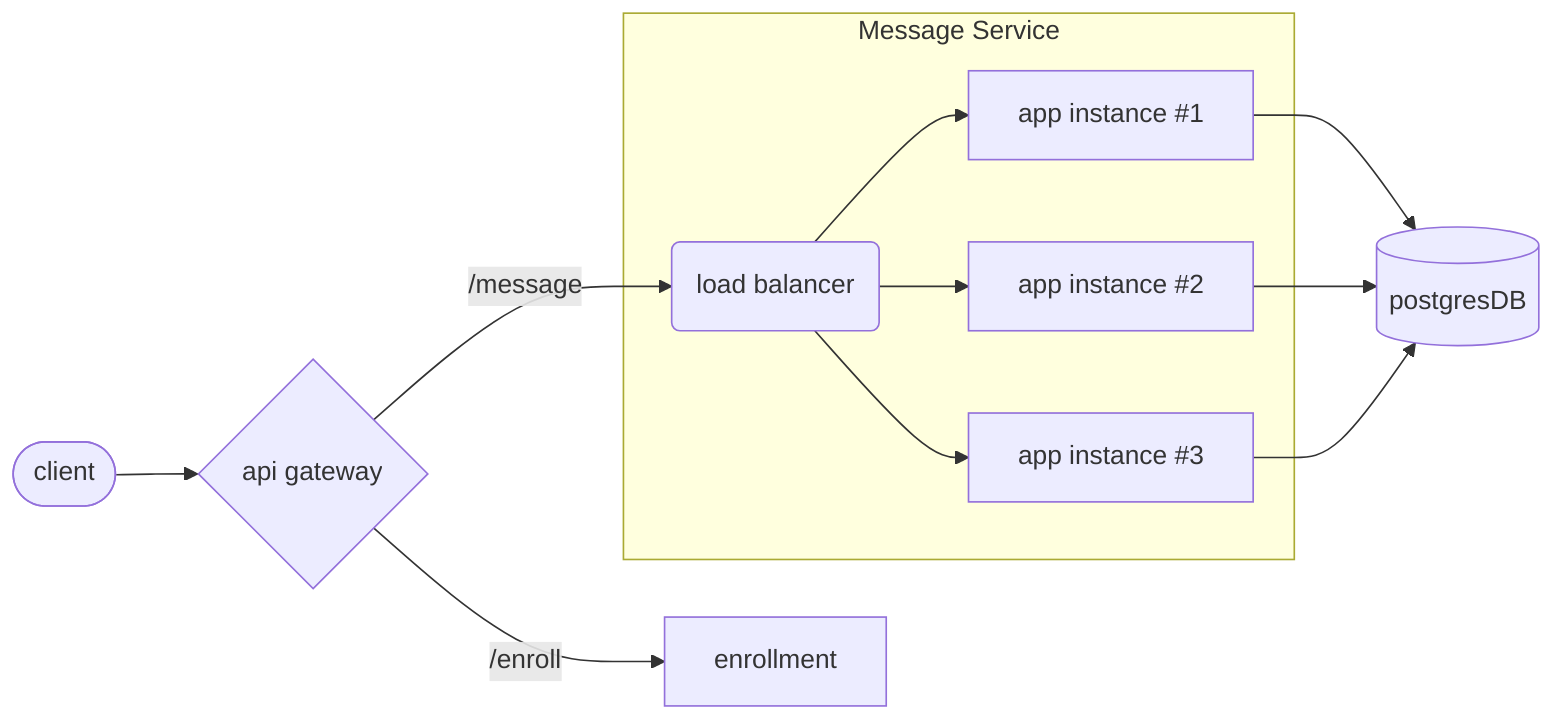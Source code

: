 flowchart LR;
    id1([client])-->id8{api gateway};
    id8--/message-->id2(load balancer);
    id8--/enroll-->id9[enrollment];
    subgraph Message Service
    id2-->id4[app instance #1];
    id2-->id5[app instance #2];
    id2-->id6[app instance #3];
    end
    id4-->id7[(postgresDB)];
    id5-->id7;
    id6-->id7;